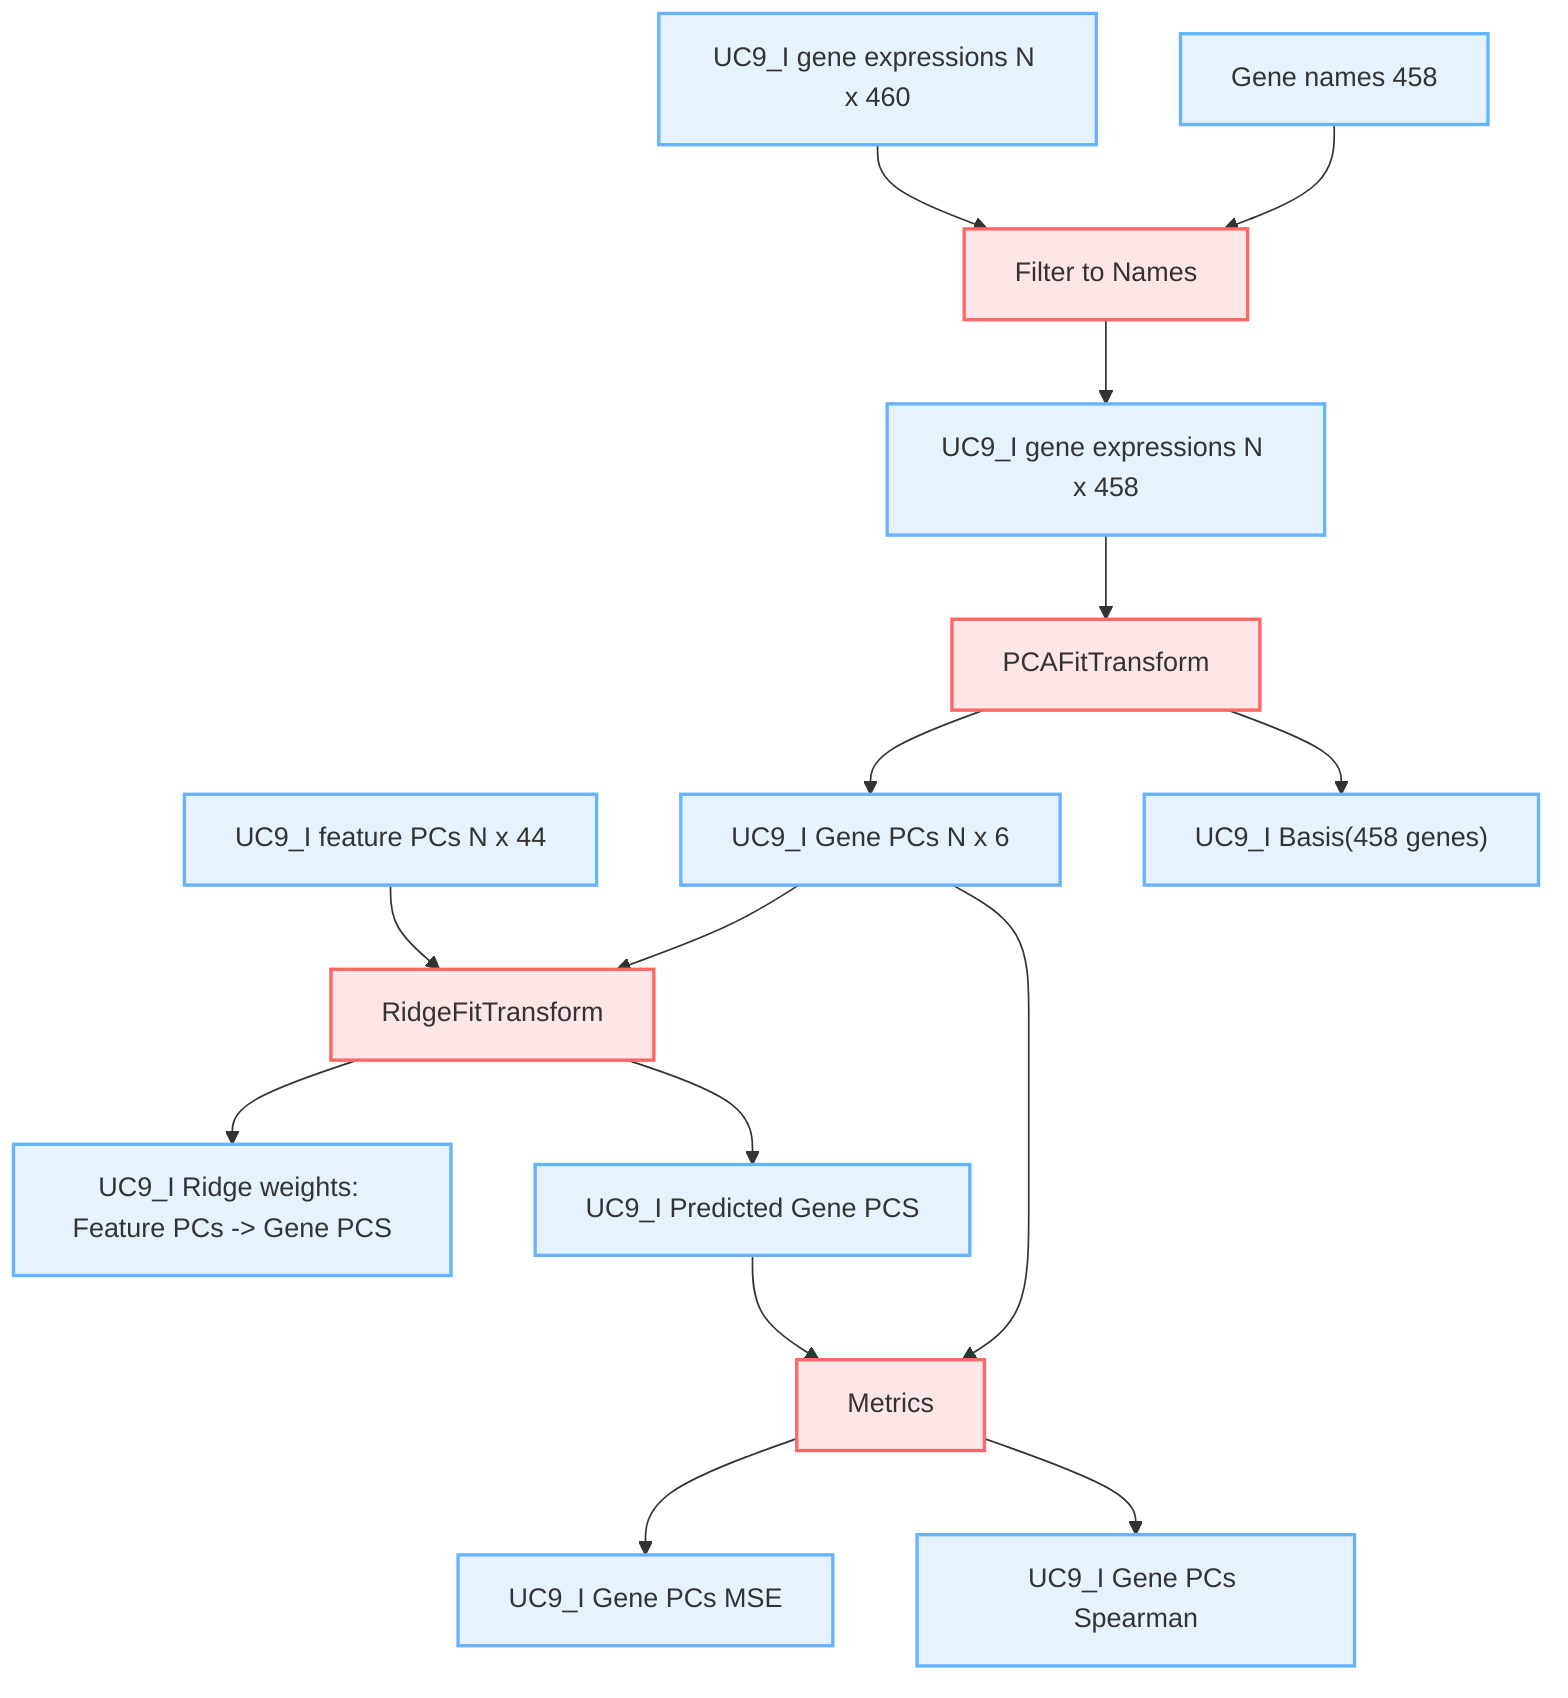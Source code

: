 %%{init: {'themeVariables': {'nodeTextColor':'#000'}}}%%
flowchart TD
    classDef data fill:#e6f3ff,stroke:#66b3ff,stroke-width:2px
    classDef op fill:#ffe6e6,stroke:#ff6666,stroke-width:2px,shape:round-rect

    data4["UC9_I feature PCs N x 44"]:::data
    data17["Gene names 458"]:::data
    data6["UC9_I gene expressions N x 460"]:::data
    data6 & data17--> op4["Filter to Names"]:::op
    op4 --> data7["UC9_I gene expressions N x 458"]:::data
    data7 --> op5["PCAFitTransform"]:::op
    op5 --> data8["UC9_I Gene PCs N x 6"]:::data
    op5 --> data9["UC9_I Basis(458 genes)"]:::data

    data4 & data8 --> op6["RidgeFitTransform"]:::op
    op6 --> data10["UC9_I Ridge weights: Feature PCs -> Gene PCS"]:::data
    op6 --> data11["UC9_I Predicted Gene PCS"]:::data
    data11 --> op8["Metrics"]:::op
    op8 --> data12["UC9_I Gene PCs MSE"]:::data
    op8 --> data13["UC9_I Gene PCs Spearman"]:::data
    data8 --> op8
